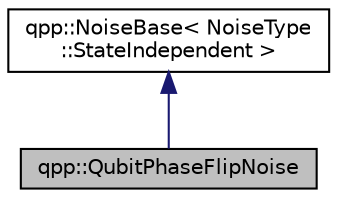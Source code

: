 digraph "qpp::QubitPhaseFlipNoise"
{
  edge [fontname="Helvetica",fontsize="10",labelfontname="Helvetica",labelfontsize="10"];
  node [fontname="Helvetica",fontsize="10",shape=record];
  Node0 [label="qpp::QubitPhaseFlipNoise",height=0.2,width=0.4,color="black", fillcolor="grey75", style="filled", fontcolor="black"];
  Node1 -> Node0 [dir="back",color="midnightblue",fontsize="10",style="solid",fontname="Helvetica"];
  Node1 [label="qpp::NoiseBase\< NoiseType\l::StateIndependent \>",height=0.2,width=0.4,color="black", fillcolor="white", style="filled",URL="$classqpp_1_1_noise_base.html"];
}
